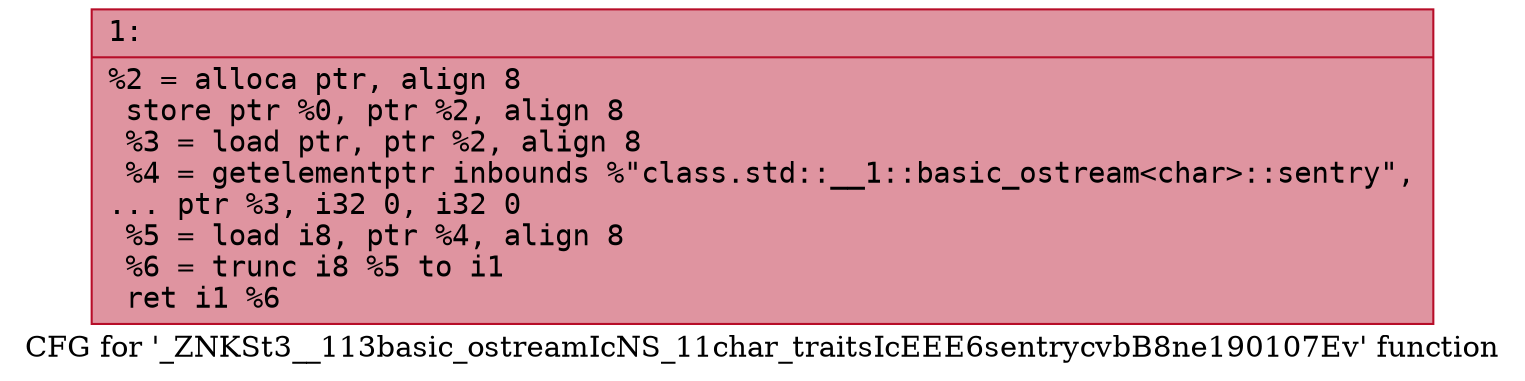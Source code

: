digraph "CFG for '_ZNKSt3__113basic_ostreamIcNS_11char_traitsIcEEE6sentrycvbB8ne190107Ev' function" {
	label="CFG for '_ZNKSt3__113basic_ostreamIcNS_11char_traitsIcEEE6sentrycvbB8ne190107Ev' function";

	Node0x600000d03ed0 [shape=record,color="#b70d28ff", style=filled, fillcolor="#b70d2870" fontname="Courier",label="{1:\l|  %2 = alloca ptr, align 8\l  store ptr %0, ptr %2, align 8\l  %3 = load ptr, ptr %2, align 8\l  %4 = getelementptr inbounds %\"class.std::__1::basic_ostream\<char\>::sentry\",\l... ptr %3, i32 0, i32 0\l  %5 = load i8, ptr %4, align 8\l  %6 = trunc i8 %5 to i1\l  ret i1 %6\l}"];
}
